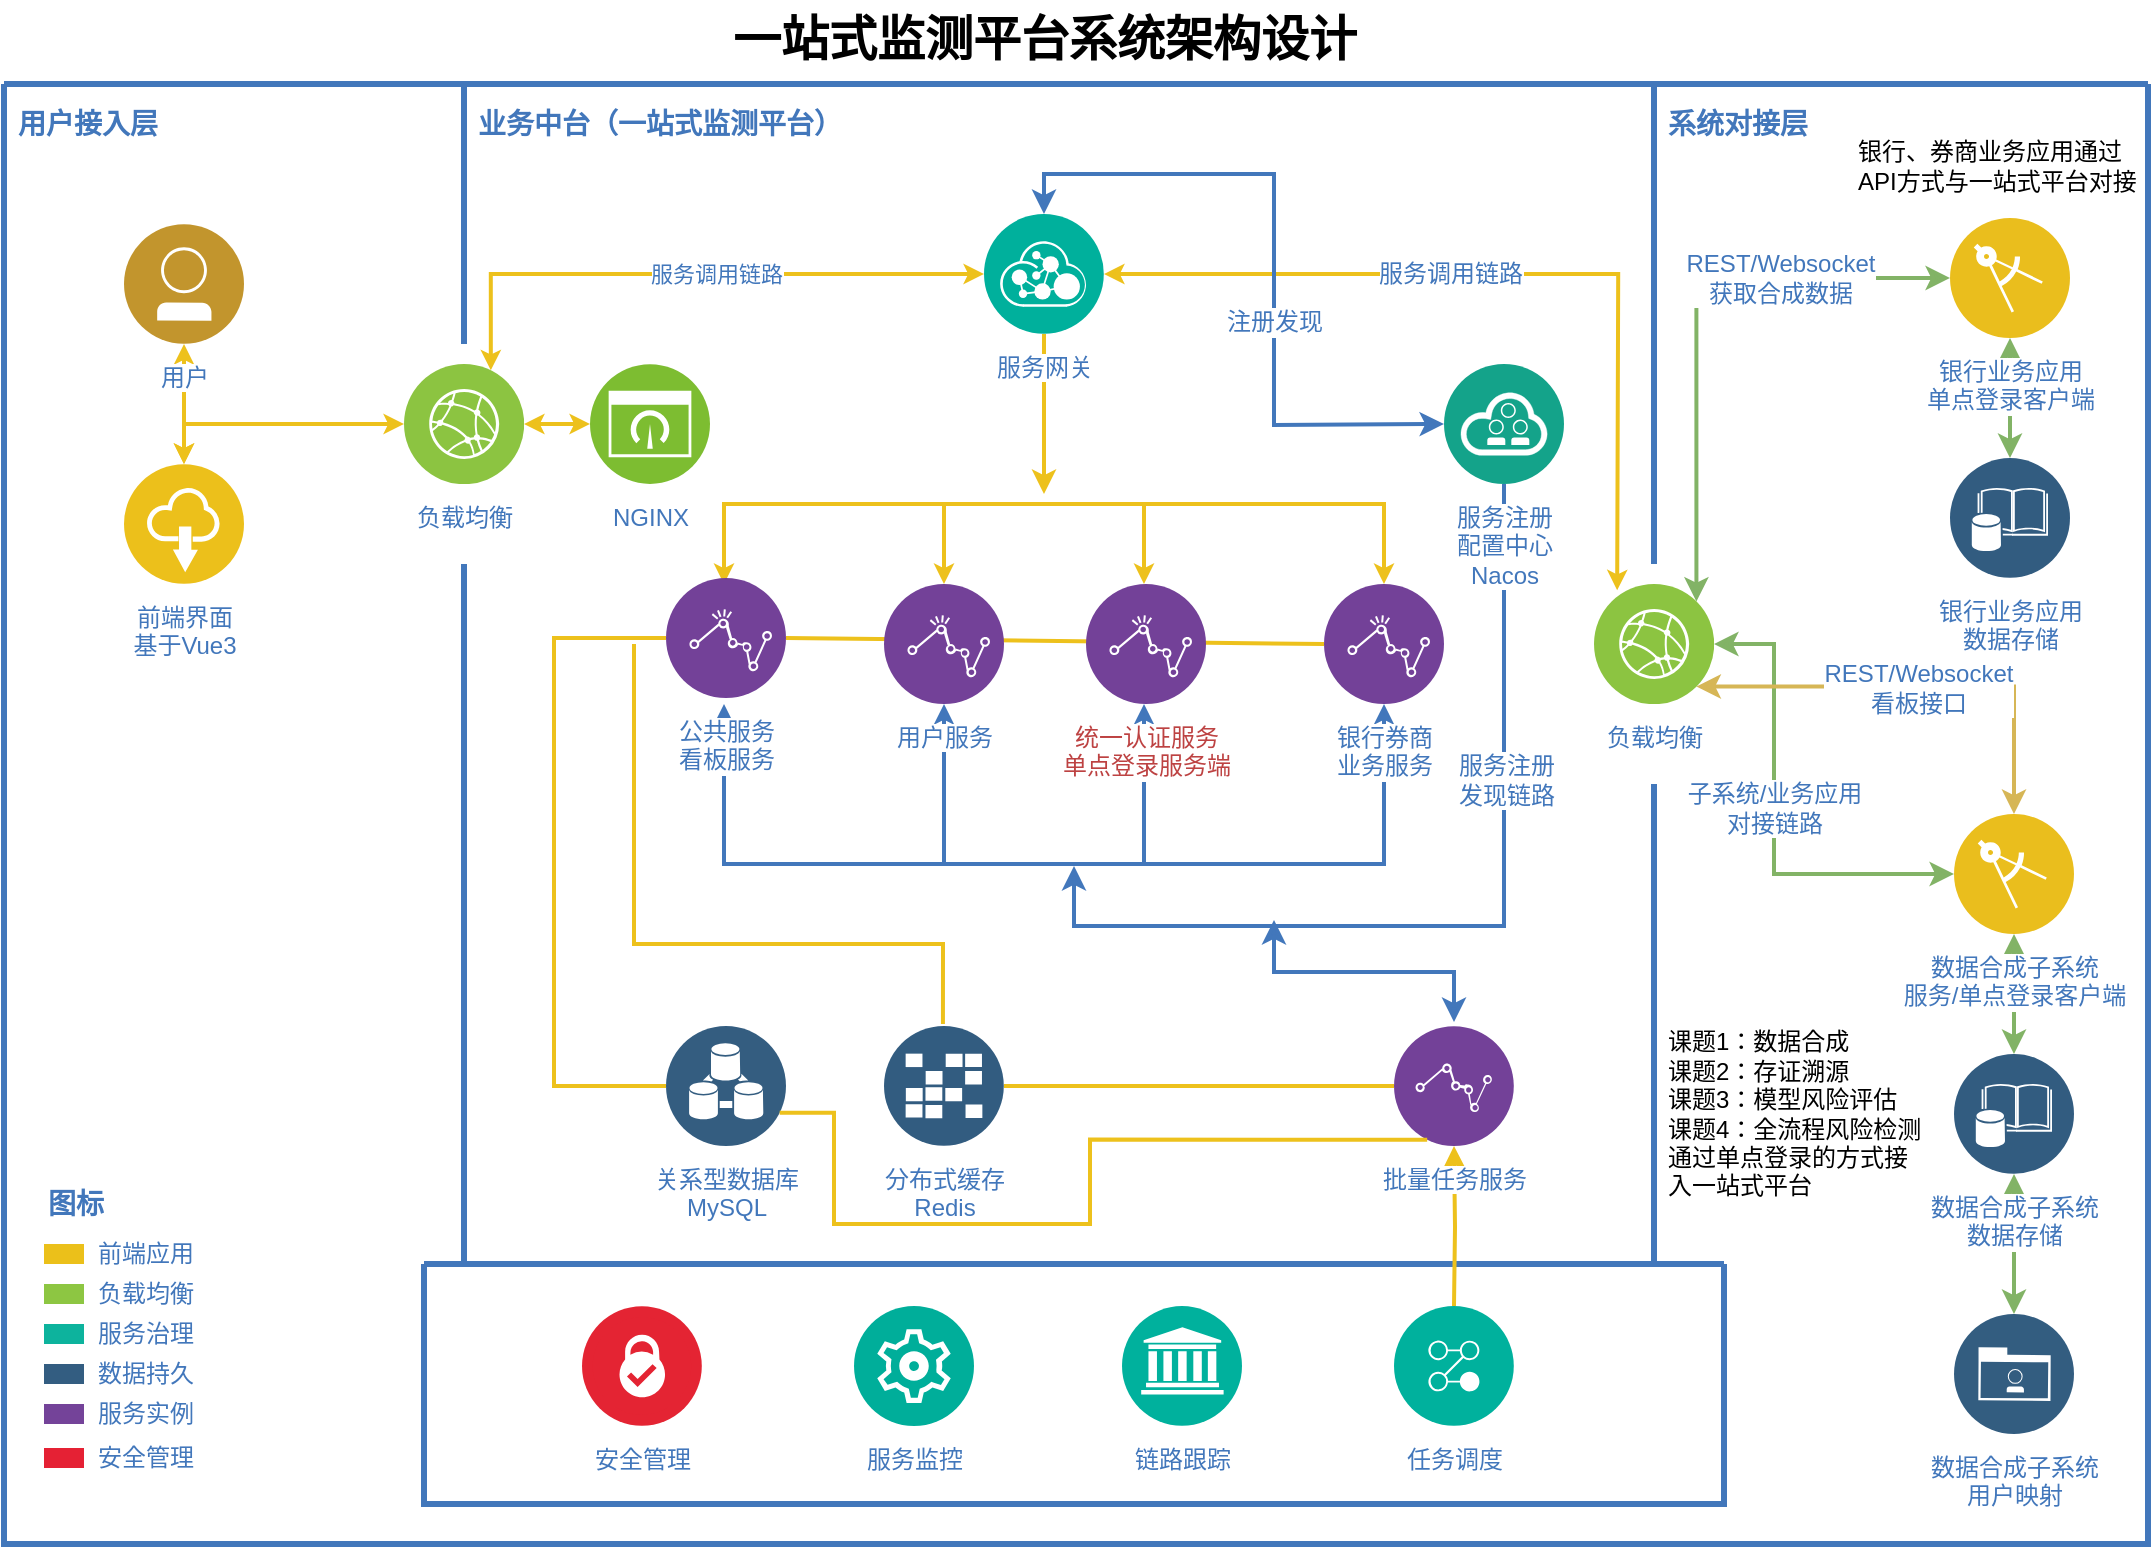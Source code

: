 <mxfile version="24.7.12">
  <diagram id="2f404044-711c-603c-8f00-f6bb4c023d3c" name="Page-1">
    <mxGraphModel dx="1306" dy="756" grid="0" gridSize="10" guides="1" tooltips="1" connect="1" arrows="1" fold="1" page="1" pageScale="1" pageWidth="1169" pageHeight="827" background="none" math="0" shadow="0">
      <root>
        <mxCell id="0" />
        <mxCell id="1" parent="0" />
        <mxCell id="21" value="" style="swimlane;shadow=0;strokeColor=#4277BB;fillColor=#ffffff;fontColor=none;align=right;startSize=0;collapsible=0;noLabel=1;strokeWidth=3;" parent="1" vertex="1">
          <mxGeometry x="49" y="51" width="1072" height="730" as="geometry" />
        </mxCell>
        <mxCell id="9FPDRN5Og9MOIQTKryaw-105" value="" style="endArrow=none;html=1;rounded=0;exitX=1;exitY=0.5;exitDx=0;exitDy=0;entryX=0;entryY=0.5;entryDx=0;entryDy=0;strokeColor=#edc11c;strokeWidth=2;" parent="21" source="9FPDRN5Og9MOIQTKryaw-95" target="10" edge="1">
          <mxGeometry width="50" height="50" relative="1" as="geometry">
            <mxPoint x="390" y="330" as="sourcePoint" />
            <mxPoint x="440" y="280" as="targetPoint" />
          </mxGeometry>
        </mxCell>
        <mxCell id="23" style="edgeStyle=orthogonalEdgeStyle;rounded=0;html=1;labelBackgroundColor=#ffffff;jettySize=auto;orthogonalLoop=1;strokeColor=#EDC11C;fontColor=#000000;startArrow=classic;startFill=1;strokeWidth=2;endSize=4;startSize=4;" parent="21" source="2" target="3" edge="1">
          <mxGeometry relative="1" as="geometry" />
        </mxCell>
        <mxCell id="31" style="edgeStyle=orthogonalEdgeStyle;rounded=0;html=1;entryX=0.25;entryY=0;labelBackgroundColor=#ffffff;jettySize=auto;orthogonalLoop=1;strokeColor=#EDC11C;fontColor=#000000;startArrow=classic;strokeWidth=2;endSize=4;startSize=4;" parent="21" source="6" edge="1">
          <mxGeometry relative="1" as="geometry">
            <mxPoint x="806.584" y="253.167" as="targetPoint" />
          </mxGeometry>
        </mxCell>
        <mxCell id="jU6cq3XHtNQqyiMAm8es-71" value="&lt;font color=&quot;#4277bb&quot; style=&quot;font-size: 12px;&quot;&gt;服务调用链路&lt;/font&gt;" style="edgeLabel;html=1;align=center;verticalAlign=middle;resizable=0;points=[];" vertex="1" connectable="0" parent="31">
          <mxGeometry x="-0.167" relative="1" as="geometry">
            <mxPoint as="offset" />
          </mxGeometry>
        </mxCell>
        <mxCell id="32" style="edgeStyle=orthogonalEdgeStyle;rounded=0;html=1;entryX=0.75;entryY=0;labelBackgroundColor=#ffffff;jettySize=auto;orthogonalLoop=1;strokeColor=#EDC11C;fontColor=#000000;startArrow=classic;strokeWidth=2;endSize=4;startSize=4;" parent="21" source="6" target="5" edge="1">
          <mxGeometry relative="1" as="geometry">
            <Array as="points">
              <mxPoint x="243" y="95" />
            </Array>
          </mxGeometry>
        </mxCell>
        <mxCell id="9FPDRN5Og9MOIQTKryaw-115" value="&lt;font color=&quot;#4277bb&quot;&gt;服务调用链路&lt;/font&gt;" style="edgeLabel;html=1;align=center;verticalAlign=middle;resizable=0;points=[];" parent="32" vertex="1" connectable="0">
          <mxGeometry x="-0.097" relative="1" as="geometry">
            <mxPoint x="-1" as="offset" />
          </mxGeometry>
        </mxCell>
        <mxCell id="27" style="edgeStyle=orthogonalEdgeStyle;rounded=0;html=1;labelBackgroundColor=#ffffff;jettySize=auto;orthogonalLoop=1;strokeColor=#4277BB;fontColor=#000000;strokeWidth=2;endSize=4;startSize=4;startArrow=classic;startFill=1;" parent="21" target="10" edge="1">
          <mxGeometry relative="1" as="geometry">
            <Array as="points">
              <mxPoint x="360" y="390" />
              <mxPoint x="690" y="390" />
            </Array>
            <mxPoint x="360" y="310" as="sourcePoint" />
          </mxGeometry>
        </mxCell>
        <mxCell id="29" style="edgeStyle=orthogonalEdgeStyle;rounded=0;html=1;labelBackgroundColor=#ffffff;jettySize=auto;orthogonalLoop=1;strokeColor=#EDC11C;fontColor=#000000;startArrow=classic;strokeWidth=2;endSize=4;startSize=4;" parent="21" target="10" edge="1">
          <mxGeometry relative="1" as="geometry">
            <Array as="points">
              <mxPoint x="360" y="210" />
              <mxPoint x="690" y="210" />
            </Array>
            <mxPoint x="360" y="250" as="sourcePoint" />
          </mxGeometry>
        </mxCell>
        <mxCell id="28" style="edgeStyle=orthogonalEdgeStyle;rounded=0;html=1;labelBackgroundColor=#ffffff;jettySize=auto;orthogonalLoop=1;strokeColor=#4277BB;fontColor=#000000;strokeWidth=2;endSize=4;startSize=4;startArrow=classic;startFill=1;" parent="21" source="8" edge="1">
          <mxGeometry relative="1" as="geometry">
            <Array as="points">
              <mxPoint x="470" y="390" />
              <mxPoint x="570" y="390" />
            </Array>
            <mxPoint x="570" y="310" as="targetPoint" />
          </mxGeometry>
        </mxCell>
        <mxCell id="30" style="edgeStyle=orthogonalEdgeStyle;rounded=0;html=1;labelBackgroundColor=#ffffff;jettySize=auto;orthogonalLoop=1;strokeColor=#EDC11C;fontColor=#000000;startArrow=classic;strokeWidth=2;endSize=4;startSize=4;" parent="21" source="8" edge="1">
          <mxGeometry relative="1" as="geometry">
            <Array as="points">
              <mxPoint x="470" y="210" />
              <mxPoint x="570" y="210" />
            </Array>
            <mxPoint x="570" y="250" as="targetPoint" />
          </mxGeometry>
        </mxCell>
        <mxCell id="2" value="用户" style="aspect=fixed;perimeter=ellipsePerimeter;html=1;align=center;shadow=0;dashed=0;image;image=img/lib/ibm/users/user.svg;strokeColor=#FF0000;fillColor=#FFFF66;gradientColor=none;fontColor=#4277BB;labelBackgroundColor=#ffffff;fontSize=12;spacingTop=3;" parent="21" vertex="1">
          <mxGeometry x="60" y="70" width="60" height="60" as="geometry" />
        </mxCell>
        <mxCell id="62" style="edgeStyle=orthogonalEdgeStyle;rounded=0;html=1;labelBackgroundColor=#ffffff;startArrow=classic;startFill=1;startSize=4;endSize=4;jettySize=auto;orthogonalLoop=1;strokeColor=#EDC11C;strokeWidth=2;fontSize=12;fontColor=#4277BB;" parent="21" source="3" target="5" edge="1">
          <mxGeometry relative="1" as="geometry">
            <Array as="points">
              <mxPoint x="90" y="170" />
            </Array>
          </mxGeometry>
        </mxCell>
        <mxCell id="3" value="前端界面&lt;div&gt;基于Vue3&lt;/div&gt;" style="aspect=fixed;perimeter=ellipsePerimeter;html=1;align=center;shadow=0;dashed=0;image;image=img/lib/ibm/applications/saas_applications.svg;strokeColor=#FF0000;fillColor=#FFFF66;gradientColor=none;fontColor=#4277BB;labelBackgroundColor=#ffffff;spacingTop=3;" parent="21" vertex="1">
          <mxGeometry x="60" y="190" width="60" height="60" as="geometry" />
        </mxCell>
        <mxCell id="5" value="负载均衡" style="aspect=fixed;perimeter=ellipsePerimeter;html=1;align=center;shadow=0;dashed=0;image;image=img/lib/ibm/infrastructure/edge_services.svg;strokeColor=#FF0000;fillColor=#FFFF66;gradientColor=none;fontColor=#4277BB;labelBackgroundColor=#ffffff;spacingTop=3;" parent="21" vertex="1">
          <mxGeometry x="200" y="140" width="60" height="60" as="geometry" />
        </mxCell>
        <mxCell id="9FPDRN5Og9MOIQTKryaw-71" value="" style="edgeStyle=orthogonalEdgeStyle;rounded=0;orthogonalLoop=1;jettySize=auto;html=1;strokeWidth=2;strokeColor=#edc11c;" parent="21" source="6" edge="1">
          <mxGeometry relative="1" as="geometry">
            <mxPoint x="520" y="205" as="targetPoint" />
          </mxGeometry>
        </mxCell>
        <mxCell id="6" value="服务网关" style="aspect=fixed;perimeter=ellipsePerimeter;html=1;align=center;shadow=0;dashed=0;image;image=img/lib/ibm/management/api_management.svg;strokeColor=#FF0000;fillColor=#FFFF66;gradientColor=none;fontColor=#4277BB;labelBackgroundColor=#ffffff;spacingTop=3;" parent="21" vertex="1">
          <mxGeometry x="490" y="65" width="60" height="60" as="geometry" />
        </mxCell>
        <mxCell id="8" value="用户服务" style="aspect=fixed;perimeter=ellipsePerimeter;html=1;align=center;shadow=0;dashed=0;image;image=img/lib/ibm/analytics/analytics.svg;strokeColor=#FF0000;fillColor=#FFFF66;gradientColor=none;fontColor=#4277BB;labelBackgroundColor=#ffffff;spacingTop=3;" parent="21" vertex="1">
          <mxGeometry x="440" y="250" width="60" height="60" as="geometry" />
        </mxCell>
        <mxCell id="10" value="银行券商&lt;div&gt;业务服务&lt;/div&gt;" style="aspect=fixed;perimeter=ellipsePerimeter;html=1;align=center;shadow=0;dashed=0;image;image=img/lib/ibm/analytics/analytics.svg;strokeColor=#FF0000;fillColor=#FFFF66;gradientColor=none;fontColor=#4277BB;labelBackgroundColor=#ffffff;spacingTop=3;" parent="21" vertex="1">
          <mxGeometry x="660" y="250" width="60" height="60" as="geometry" />
        </mxCell>
        <mxCell id="12" value="关系型数据库&lt;div&gt;MySQL&lt;/div&gt;" style="aspect=fixed;perimeter=ellipsePerimeter;html=1;align=center;shadow=0;dashed=0;image;image=img/lib/ibm/data/device_registry.svg;strokeColor=#FF0000;fillColor=#FFFF66;gradientColor=none;fontColor=#4277BB;labelBackgroundColor=#ffffff;spacingTop=3;" parent="21" vertex="1">
          <mxGeometry x="331" y="471" width="60" height="60" as="geometry" />
        </mxCell>
        <mxCell id="9FPDRN5Og9MOIQTKryaw-79" value="" style="edgeStyle=orthogonalEdgeStyle;rounded=0;orthogonalLoop=1;jettySize=auto;html=1;startArrow=classic;startFill=1;fillColor=#d5e8d4;strokeColor=#82b366;strokeWidth=2;" parent="21" source="15" target="16" edge="1">
          <mxGeometry relative="1" as="geometry" />
        </mxCell>
        <mxCell id="9FPDRN5Og9MOIQTKryaw-80" value="" style="edgeStyle=orthogonalEdgeStyle;rounded=0;orthogonalLoop=1;jettySize=auto;html=1;startArrow=classic;startFill=1;exitX=0;exitY=0.5;exitDx=0;exitDy=0;fillColor=#d5e8d4;strokeColor=#82b366;strokeWidth=2;" parent="21" source="15" target="9FPDRN5Og9MOIQTKryaw-77" edge="1">
          <mxGeometry relative="1" as="geometry">
            <Array as="points">
              <mxPoint x="885" y="395" />
              <mxPoint x="885" y="280" />
            </Array>
          </mxGeometry>
        </mxCell>
        <mxCell id="9FPDRN5Og9MOIQTKryaw-117" value="&lt;font style=&quot;font-size: 12px;&quot; color=&quot;#4277bb&quot;&gt;子系统/业务应用&lt;/font&gt;&lt;div style=&quot;font-size: 12px;&quot;&gt;&lt;font style=&quot;font-size: 12px;&quot; color=&quot;#4277bb&quot;&gt;对接链路&lt;/font&gt;&lt;/div&gt;" style="edgeLabel;html=1;align=center;verticalAlign=middle;resizable=0;points=[];" parent="9FPDRN5Og9MOIQTKryaw-80" vertex="1" connectable="0">
          <mxGeometry x="0.048" relative="1" as="geometry">
            <mxPoint as="offset" />
          </mxGeometry>
        </mxCell>
        <mxCell id="15" value="数据合成子系统&lt;div&gt;服务/单点登录客户端&lt;/div&gt;" style="aspect=fixed;perimeter=ellipsePerimeter;html=1;align=center;shadow=0;dashed=0;image;image=img/lib/ibm/applications/enterprise_applications.svg;strokeColor=#FF0000;fillColor=#FFFF66;gradientColor=none;fontColor=#4277BB;labelBackgroundColor=#ffffff;spacingTop=3;" parent="21" vertex="1">
          <mxGeometry x="975" y="365" width="60" height="60" as="geometry" />
        </mxCell>
        <mxCell id="9FPDRN5Og9MOIQTKryaw-78" value="" style="edgeStyle=orthogonalEdgeStyle;rounded=0;orthogonalLoop=1;jettySize=auto;html=1;startArrow=classic;startFill=1;fillColor=#d5e8d4;strokeColor=#82b366;strokeWidth=2;" parent="21" source="16" target="17" edge="1">
          <mxGeometry relative="1" as="geometry" />
        </mxCell>
        <mxCell id="16" value="数据合成子系统&lt;div&gt;数据存储&lt;/div&gt;" style="aspect=fixed;perimeter=ellipsePerimeter;html=1;align=center;shadow=0;dashed=0;image;image=img/lib/ibm/data/enterprise_data.svg;strokeColor=#FF0000;fillColor=#FFFF66;gradientColor=none;fontColor=#4277BB;labelBackgroundColor=#ffffff;spacingTop=3;" parent="21" vertex="1">
          <mxGeometry x="975" y="485" width="60" height="60" as="geometry" />
        </mxCell>
        <mxCell id="17" value="数据合成子系统&lt;div&gt;用户映射&lt;/div&gt;" style="aspect=fixed;perimeter=ellipsePerimeter;html=1;align=center;shadow=0;dashed=0;image;image=img/lib/ibm/data/enterprise_user_directory.svg;strokeColor=#FF0000;fillColor=#FFFF66;gradientColor=none;fontColor=#4277BB;labelBackgroundColor=#ffffff;spacingTop=3;" parent="21" vertex="1">
          <mxGeometry x="975" y="615" width="60" height="60" as="geometry" />
        </mxCell>
        <mxCell id="39" value="" style="swimlane;shadow=0;labelBackgroundColor=#007FFF;strokeColor=#4277BB;fillColor=none;gradientColor=none;fontColor=#000000;align=right;collapsible=0;startSize=0;strokeWidth=3;" parent="21" vertex="1">
          <mxGeometry x="210" y="590" width="650" height="120" as="geometry" />
        </mxCell>
        <mxCell id="18" value="安全管理" style="aspect=fixed;perimeter=ellipsePerimeter;html=1;align=center;shadow=0;dashed=0;image;image=img/lib/ibm/blockchain/certificate_authority.svg;strokeColor=#FF0000;fillColor=#FFFF66;gradientColor=none;fontColor=#4277BB;labelBackgroundColor=#ffffff;spacingTop=3;" parent="39" vertex="1">
          <mxGeometry x="79" y="21" width="60" height="60" as="geometry" />
        </mxCell>
        <mxCell id="19" value="链路跟踪" style="aspect=fixed;perimeter=ellipsePerimeter;html=1;align=center;shadow=0;dashed=0;image;image=img/lib/ibm/management/information_governance.svg;strokeColor=#FF0000;fillColor=#FFFF66;gradientColor=none;fontColor=#4277BB;labelBackgroundColor=#ffffff;spacingTop=3;" parent="39" vertex="1">
          <mxGeometry x="349" y="21" width="60" height="60" as="geometry" />
        </mxCell>
        <mxCell id="20" value="服务监控" style="aspect=fixed;perimeter=ellipsePerimeter;html=1;align=center;shadow=0;dashed=0;image;image=img/lib/ibm/management/cluster_management.svg;strokeColor=#FF0000;fillColor=#FFFF66;gradientColor=none;fontColor=#4277BB;labelBackgroundColor=#ffffff;spacingTop=3;" parent="39" vertex="1">
          <mxGeometry x="215" y="21" width="60" height="60" as="geometry" />
        </mxCell>
        <mxCell id="9FPDRN5Og9MOIQTKryaw-93" value="任务调度" style="image;aspect=fixed;perimeter=ellipsePerimeter;html=1;align=center;shadow=0;dashed=0;fontColor=#4277BB;labelBackgroundColor=default;fontSize=12;spacingTop=3;image=img/lib/ibm/management/process_management.svg;" parent="39" vertex="1">
          <mxGeometry x="485" y="21" width="60" height="60" as="geometry" />
        </mxCell>
        <mxCell id="22" value="用户接入层" style="text;html=1;align=left;verticalAlign=middle;fontColor=#4277BB;shadow=0;dashed=0;strokeColor=none;fillColor=none;labelBackgroundColor=none;fontStyle=1;fontSize=14;spacingLeft=5;" parent="21" vertex="1">
          <mxGeometry y="10" width="150" height="20" as="geometry" />
        </mxCell>
        <mxCell id="43" value="" style="line;strokeWidth=3;direction=south;html=1;shadow=0;labelBackgroundColor=none;fillColor=none;gradientColor=none;fontSize=12;fontColor=#4277BB;align=right;strokeColor=#4277BB;" parent="21" vertex="1">
          <mxGeometry x="225" width="10" height="130" as="geometry" />
        </mxCell>
        <mxCell id="44" value="" style="line;strokeWidth=3;direction=south;html=1;shadow=0;labelBackgroundColor=none;fillColor=none;gradientColor=none;fontSize=12;fontColor=#4277BB;align=right;strokeColor=#4277BB;" parent="21" vertex="1">
          <mxGeometry x="225" y="240" width="10" height="350" as="geometry" />
        </mxCell>
        <mxCell id="46" value="" style="line;strokeWidth=3;direction=south;html=1;shadow=0;labelBackgroundColor=none;fillColor=none;gradientColor=none;fontSize=12;fontColor=#4277BB;align=right;strokeColor=#4277BB;" parent="21" vertex="1">
          <mxGeometry x="820" y="350" width="10" height="240" as="geometry" />
        </mxCell>
        <mxCell id="47" value="" style="line;strokeWidth=3;direction=south;html=1;shadow=0;labelBackgroundColor=none;fillColor=none;gradientColor=none;fontSize=12;fontColor=#4277BB;align=right;strokeColor=#4277BB;" parent="21" vertex="1">
          <mxGeometry x="820" width="10" height="240" as="geometry" />
        </mxCell>
        <mxCell id="48" value="业务中台（一站式监测平台）" style="text;html=1;align=left;verticalAlign=middle;fontColor=#4277BB;shadow=0;dashed=0;strokeColor=none;fillColor=none;labelBackgroundColor=none;fontStyle=1;fontSize=14;spacingLeft=5;" parent="21" vertex="1">
          <mxGeometry x="230" y="10" width="186" height="20" as="geometry" />
        </mxCell>
        <mxCell id="49" value="系统对接层" style="text;html=1;align=left;verticalAlign=middle;fontColor=#4277BB;shadow=0;dashed=0;strokeColor=none;fillColor=none;labelBackgroundColor=none;fontStyle=1;fontSize=14;spacingLeft=5;" parent="21" vertex="1">
          <mxGeometry x="825" y="10" width="185" height="20" as="geometry" />
        </mxCell>
        <mxCell id="50" value="前端应用" style="rounded=0;html=1;shadow=0;labelBackgroundColor=none;strokeColor=none;strokeWidth=2;fillColor=#EBC01A;gradientColor=none;fontSize=12;fontColor=#4277BB;align=left;labelPosition=right;verticalLabelPosition=middle;verticalAlign=middle;spacingLeft=5;" parent="21" vertex="1">
          <mxGeometry x="20" y="580" width="20" height="10" as="geometry" />
        </mxCell>
        <mxCell id="51" value="负载均衡" style="rounded=0;html=1;shadow=0;labelBackgroundColor=none;strokeColor=none;strokeWidth=2;fillColor=#8DC642;gradientColor=none;fontSize=12;fontColor=#4277BB;align=left;labelPosition=right;verticalLabelPosition=middle;verticalAlign=middle;spacingLeft=5;" parent="21" vertex="1">
          <mxGeometry x="20" y="600" width="20" height="10" as="geometry" />
        </mxCell>
        <mxCell id="52" value="服务治理" style="rounded=0;html=1;shadow=0;labelBackgroundColor=none;strokeColor=none;strokeWidth=2;fillColor=#0DB39D;gradientColor=none;fontSize=12;fontColor=#4277BB;align=left;labelPosition=right;verticalLabelPosition=middle;verticalAlign=middle;spacingLeft=5;" parent="21" vertex="1">
          <mxGeometry x="20" y="620" width="20" height="10" as="geometry" />
        </mxCell>
        <mxCell id="53" value="数据持久" style="rounded=0;html=1;shadow=0;labelBackgroundColor=none;strokeColor=none;strokeWidth=2;fillColor=#335D81;gradientColor=none;fontSize=12;fontColor=#4277BB;align=left;labelPosition=right;verticalLabelPosition=middle;verticalAlign=middle;spacingLeft=5;" parent="21" vertex="1">
          <mxGeometry x="20" y="640" width="20" height="10" as="geometry" />
        </mxCell>
        <mxCell id="54" value="服务实例" style="rounded=0;html=1;shadow=0;labelBackgroundColor=none;strokeColor=none;strokeWidth=2;fillColor=#744399;gradientColor=none;fontSize=12;fontColor=#4277BB;align=left;labelPosition=right;verticalLabelPosition=middle;verticalAlign=middle;spacingLeft=5;" parent="21" vertex="1">
          <mxGeometry x="20" y="660" width="20" height="10" as="geometry" />
        </mxCell>
        <mxCell id="56" value="安全管理" style="rounded=0;html=1;shadow=0;labelBackgroundColor=none;strokeColor=none;strokeWidth=2;fillColor=#E52134;gradientColor=none;fontSize=12;fontColor=#4277BB;align=left;labelPosition=right;verticalLabelPosition=middle;verticalAlign=middle;spacingLeft=5;" parent="21" vertex="1">
          <mxGeometry x="20" y="682" width="20" height="10" as="geometry" />
        </mxCell>
        <mxCell id="59" value="图标" style="text;html=1;align=left;verticalAlign=middle;fontColor=#4277BB;shadow=0;dashed=0;strokeColor=none;fillColor=none;labelBackgroundColor=none;fontStyle=1;fontSize=14;spacingLeft=0;" parent="21" vertex="1">
          <mxGeometry x="20" y="550" width="150" height="20" as="geometry" />
        </mxCell>
        <mxCell id="9FPDRN5Og9MOIQTKryaw-68" style="edgeStyle=orthogonalEdgeStyle;rounded=0;orthogonalLoop=1;jettySize=auto;html=1;entryX=0.5;entryY=0;entryDx=0;entryDy=0;startArrow=classic;startFill=1;strokeWidth=2;strokeColor=#4277bb;" parent="21" target="6" edge="1">
          <mxGeometry relative="1" as="geometry">
            <mxPoint x="720" y="170" as="sourcePoint" />
          </mxGeometry>
        </mxCell>
        <mxCell id="jU6cq3XHtNQqyiMAm8es-70" value="&lt;font color=&quot;#4277bb&quot; style=&quot;font-size: 12px;&quot;&gt;注册发现&lt;/font&gt;" style="edgeLabel;html=1;align=center;verticalAlign=middle;resizable=0;points=[];" vertex="1" connectable="0" parent="9FPDRN5Og9MOIQTKryaw-68">
          <mxGeometry x="-0.21" relative="1" as="geometry">
            <mxPoint as="offset" />
          </mxGeometry>
        </mxCell>
        <mxCell id="9FPDRN5Og9MOIQTKryaw-76" value="" style="edgeStyle=orthogonalEdgeStyle;rounded=0;orthogonalLoop=1;jettySize=auto;html=1;strokeColor=#4277bb;strokeWidth=2;" parent="21" edge="1">
          <mxGeometry relative="1" as="geometry">
            <mxPoint x="535" y="391" as="targetPoint" />
            <Array as="points">
              <mxPoint x="750" y="421" />
              <mxPoint x="535" y="421" />
            </Array>
            <mxPoint x="750" y="200" as="sourcePoint" />
          </mxGeometry>
        </mxCell>
        <mxCell id="9FPDRN5Og9MOIQTKryaw-116" value="&lt;font style=&quot;font-size: 12px;&quot; color=&quot;#4277bb&quot;&gt;服务注册&lt;/font&gt;&lt;div style=&quot;font-size: 12px;&quot;&gt;&lt;font style=&quot;font-size: 12px;&quot; color=&quot;#4277bb&quot;&gt;发现链路&lt;/font&gt;&lt;/div&gt;" style="edgeLabel;html=1;align=center;verticalAlign=middle;resizable=0;points=[];" parent="9FPDRN5Og9MOIQTKryaw-76" vertex="1" connectable="0">
          <mxGeometry x="-0.366" y="1" relative="1" as="geometry">
            <mxPoint as="offset" />
          </mxGeometry>
        </mxCell>
        <mxCell id="9FPDRN5Og9MOIQTKryaw-63" value="NGINX" style="image;aspect=fixed;perimeter=ellipsePerimeter;html=1;align=center;shadow=0;dashed=0;fontColor=#4277BB;labelBackgroundColor=default;fontSize=12;spacingTop=3;image=img/lib/ibm/infrastructure/dashboard.svg;" parent="21" vertex="1">
          <mxGeometry x="293" y="140" width="60" height="60" as="geometry" />
        </mxCell>
        <mxCell id="9FPDRN5Og9MOIQTKryaw-65" style="edgeStyle=orthogonalEdgeStyle;rounded=0;html=1;labelBackgroundColor=#ffffff;startArrow=classic;startFill=1;startSize=4;endSize=4;jettySize=auto;orthogonalLoop=1;strokeColor=#EDC11C;strokeWidth=2;fontSize=12;fontColor=#4277BB;exitX=1;exitY=0.5;exitDx=0;exitDy=0;entryX=0;entryY=0.5;entryDx=0;entryDy=0;" parent="21" source="5" target="9FPDRN5Og9MOIQTKryaw-63" edge="1">
          <mxGeometry relative="1" as="geometry">
            <Array as="points" />
            <mxPoint x="220" y="190" as="sourcePoint" />
            <mxPoint x="315" y="171" as="targetPoint" />
          </mxGeometry>
        </mxCell>
        <mxCell id="9FPDRN5Og9MOIQTKryaw-69" value="&lt;font color=&quot;#bd4242&quot;&gt;统一认证服务&lt;/font&gt;&lt;div&gt;&lt;font color=&quot;#bd4242&quot;&gt;单点登录服务端&lt;/font&gt;&lt;/div&gt;" style="aspect=fixed;perimeter=ellipsePerimeter;html=1;align=center;shadow=0;dashed=0;image;image=img/lib/ibm/analytics/analytics.svg;strokeColor=#FF0000;fillColor=#FFFF66;gradientColor=none;fontColor=#4277BB;labelBackgroundColor=#ffffff;spacingTop=3;" parent="21" vertex="1">
          <mxGeometry x="541" y="250" width="60" height="60" as="geometry" />
        </mxCell>
        <mxCell id="9FPDRN5Og9MOIQTKryaw-77" value="负载均衡" style="aspect=fixed;perimeter=ellipsePerimeter;html=1;align=center;shadow=0;dashed=0;image;image=img/lib/ibm/infrastructure/edge_services.svg;strokeColor=#FF0000;fillColor=#FFFF66;gradientColor=none;fontColor=#4277BB;labelBackgroundColor=#ffffff;spacingTop=3;" parent="21" vertex="1">
          <mxGeometry x="795" y="250" width="60" height="60" as="geometry" />
        </mxCell>
        <mxCell id="9FPDRN5Og9MOIQTKryaw-86" value="" style="edgeStyle=orthogonalEdgeStyle;rounded=0;orthogonalLoop=1;jettySize=auto;html=1;startArrow=classic;startFill=1;fillColor=#d5e8d4;strokeColor=#82b366;strokeWidth=2;" parent="21" source="9FPDRN5Og9MOIQTKryaw-87" target="9FPDRN5Og9MOIQTKryaw-89" edge="1">
          <mxGeometry relative="1" as="geometry" />
        </mxCell>
        <mxCell id="9FPDRN5Og9MOIQTKryaw-91" style="edgeStyle=orthogonalEdgeStyle;rounded=0;orthogonalLoop=1;jettySize=auto;html=1;entryX=1;entryY=0;entryDx=0;entryDy=0;startArrow=classic;startFill=1;fillColor=#d5e8d4;strokeColor=#82b366;strokeWidth=2;" parent="21" source="9FPDRN5Og9MOIQTKryaw-87" target="9FPDRN5Og9MOIQTKryaw-77" edge="1">
          <mxGeometry relative="1" as="geometry" />
        </mxCell>
        <mxCell id="jU6cq3XHtNQqyiMAm8es-65" value="&lt;font style=&quot;font-size: 12px;&quot; color=&quot;#4277bb&quot;&gt;REST/Websocket&lt;/font&gt;&lt;div style=&quot;font-size: 12px;&quot;&gt;&lt;font style=&quot;font-size: 12px;&quot; color=&quot;#4277bb&quot;&gt;获取合成数据&lt;/font&gt;&lt;/div&gt;" style="edgeLabel;html=1;align=center;verticalAlign=middle;resizable=0;points=[];" vertex="1" connectable="0" parent="9FPDRN5Og9MOIQTKryaw-91">
          <mxGeometry x="-0.409" relative="1" as="geometry">
            <mxPoint as="offset" />
          </mxGeometry>
        </mxCell>
        <mxCell id="9FPDRN5Og9MOIQTKryaw-87" value="银行业务应用&lt;div&gt;单点登录客户端&lt;/div&gt;" style="aspect=fixed;perimeter=ellipsePerimeter;html=1;align=center;shadow=0;dashed=0;image;image=img/lib/ibm/applications/enterprise_applications.svg;strokeColor=#FF0000;fillColor=#FFFF66;gradientColor=none;fontColor=#4277BB;labelBackgroundColor=#ffffff;spacingTop=3;" parent="21" vertex="1">
          <mxGeometry x="973" y="67" width="60" height="60" as="geometry" />
        </mxCell>
        <mxCell id="9FPDRN5Og9MOIQTKryaw-89" value="银行业务应用&lt;br&gt;&lt;div&gt;数据存储&lt;/div&gt;" style="aspect=fixed;perimeter=ellipsePerimeter;html=1;align=center;shadow=0;dashed=0;image;image=img/lib/ibm/data/enterprise_data.svg;strokeColor=#FF0000;fillColor=#FFFF66;gradientColor=none;fontColor=#4277BB;labelBackgroundColor=#ffffff;spacingTop=3;" parent="21" vertex="1">
          <mxGeometry x="973" y="187" width="60" height="60" as="geometry" />
        </mxCell>
        <mxCell id="9FPDRN5Og9MOIQTKryaw-94" value="分布式缓存&lt;div&gt;Redis&lt;/div&gt;" style="image;aspect=fixed;perimeter=ellipsePerimeter;html=1;align=center;shadow=0;dashed=0;fontColor=#4277BB;labelBackgroundColor=default;fontSize=12;spacingTop=3;image=img/lib/ibm/data/caches.svg;" parent="21" vertex="1">
          <mxGeometry x="440" y="471" width="60" height="60" as="geometry" />
        </mxCell>
        <mxCell id="9FPDRN5Og9MOIQTKryaw-95" value="公共服务&lt;div&gt;看板服务&lt;/div&gt;" style="aspect=fixed;perimeter=ellipsePerimeter;html=1;align=center;shadow=0;dashed=0;image;image=img/lib/ibm/analytics/analytics.svg;strokeColor=#FF0000;fillColor=#FFFF66;gradientColor=none;fontColor=#4277BB;labelBackgroundColor=#ffffff;spacingTop=3;" parent="21" vertex="1">
          <mxGeometry x="331" y="247" width="60" height="60" as="geometry" />
        </mxCell>
        <mxCell id="9FPDRN5Og9MOIQTKryaw-96" value="" style="endArrow=none;html=1;rounded=0;entryX=0;entryY=0.5;entryDx=0;entryDy=0;strokeColor=#edc11c;strokeWidth=2;edgeStyle=orthogonalEdgeStyle;exitX=0;exitY=0.5;exitDx=0;exitDy=0;" parent="21" source="9FPDRN5Og9MOIQTKryaw-95" target="12" edge="1">
          <mxGeometry width="50" height="50" relative="1" as="geometry">
            <mxPoint x="359" y="391" as="sourcePoint" />
            <mxPoint x="359" y="471" as="targetPoint" />
            <Array as="points">
              <mxPoint x="275" y="277" />
              <mxPoint x="275" y="501" />
            </Array>
          </mxGeometry>
        </mxCell>
        <mxCell id="9FPDRN5Og9MOIQTKryaw-97" value="" style="endArrow=none;html=1;rounded=0;entryX=0.5;entryY=0;entryDx=0;entryDy=0;strokeColor=#edc11c;strokeWidth=2;edgeStyle=orthogonalEdgeStyle;" parent="21" edge="1">
          <mxGeometry width="50" height="50" relative="1" as="geometry">
            <mxPoint x="315" y="280" as="sourcePoint" />
            <mxPoint x="469.47" y="470" as="targetPoint" />
            <Array as="points">
              <mxPoint x="315" y="300" />
              <mxPoint x="315" y="430" />
              <mxPoint x="469" y="430" />
            </Array>
          </mxGeometry>
        </mxCell>
        <mxCell id="9FPDRN5Og9MOIQTKryaw-100" value="" style="edgeStyle=orthogonalEdgeStyle;rounded=0;orthogonalLoop=1;jettySize=auto;html=1;startArrow=classic;startFill=1;endArrow=none;endFill=0;strokeColor=#edc11c;strokeWidth=2;" parent="21" target="9FPDRN5Og9MOIQTKryaw-93" edge="1">
          <mxGeometry relative="1" as="geometry">
            <mxPoint x="725" y="531" as="sourcePoint" />
          </mxGeometry>
        </mxCell>
        <mxCell id="9FPDRN5Og9MOIQTKryaw-102" value="批量任务服务" style="image;aspect=fixed;perimeter=ellipsePerimeter;html=1;align=center;shadow=0;dashed=0;fontColor=#4277BB;labelBackgroundColor=default;fontSize=12;spacingTop=3;image=img/lib/ibm/analytics/data_repositories.svg;" parent="21" vertex="1">
          <mxGeometry x="695" y="471" width="60" height="60" as="geometry" />
        </mxCell>
        <mxCell id="9FPDRN5Og9MOIQTKryaw-103" value="" style="endArrow=none;html=1;rounded=0;entryX=1;entryY=0.5;entryDx=0;entryDy=0;strokeColor=#edc11c;strokeWidth=2;edgeStyle=orthogonalEdgeStyle;exitX=0;exitY=0.5;exitDx=0;exitDy=0;" parent="21" source="9FPDRN5Og9MOIQTKryaw-102" target="9FPDRN5Og9MOIQTKryaw-94" edge="1">
          <mxGeometry width="50" height="50" relative="1" as="geometry">
            <mxPoint x="645" y="485" as="sourcePoint" />
            <mxPoint x="645" y="565" as="targetPoint" />
          </mxGeometry>
        </mxCell>
        <mxCell id="9FPDRN5Og9MOIQTKryaw-104" value="" style="endArrow=none;html=1;rounded=0;entryX=1;entryY=0.75;entryDx=0;entryDy=0;strokeColor=#edc11c;strokeWidth=2;edgeStyle=orthogonalEdgeStyle;exitX=0.25;exitY=1;exitDx=0;exitDy=0;" parent="21" source="9FPDRN5Og9MOIQTKryaw-102" target="12" edge="1">
          <mxGeometry width="50" height="50" relative="1" as="geometry">
            <mxPoint x="667.5" y="570" as="sourcePoint" />
            <mxPoint x="472.5" y="570" as="targetPoint" />
            <Array as="points">
              <mxPoint x="543" y="528" />
              <mxPoint x="543" y="570" />
              <mxPoint x="415" y="570" />
              <mxPoint x="415" y="514" />
            </Array>
          </mxGeometry>
        </mxCell>
        <mxCell id="BBDyBYY_npvB5Mv4YyLT-62" value="服务注册&lt;div&gt;配置中心&lt;/div&gt;&lt;div&gt;Nacos&lt;/div&gt;" style="image;aspect=fixed;perimeter=ellipsePerimeter;html=1;align=center;shadow=0;dashed=0;fontColor=#4277BB;labelBackgroundColor=default;fontSize=12;spacingTop=3;image=img/lib/ibm/management/cloud_management.svg;" parent="21" vertex="1">
          <mxGeometry x="720" y="140" width="60" height="60" as="geometry" />
        </mxCell>
        <mxCell id="jU6cq3XHtNQqyiMAm8es-63" value="银行、券商业务应用通过API方式与一站式平台对接" style="text;html=1;align=left;verticalAlign=middle;whiteSpace=wrap;rounded=0;" vertex="1" parent="21">
          <mxGeometry x="925" y="20" width="144" height="42" as="geometry" />
        </mxCell>
        <mxCell id="jU6cq3XHtNQqyiMAm8es-64" value="课题1：数据合成&lt;div&gt;课题2：存证溯源&lt;/div&gt;&lt;div&gt;课题3：模型风险评估&lt;/div&gt;&lt;div&gt;课题4：全流程风险检测&lt;/div&gt;&lt;div&gt;通过单点登录的方式接入一站式平台&lt;/div&gt;" style="text;html=1;align=left;verticalAlign=middle;whiteSpace=wrap;rounded=0;" vertex="1" parent="21">
          <mxGeometry x="830" y="466" width="133" height="98" as="geometry" />
        </mxCell>
        <mxCell id="jU6cq3XHtNQqyiMAm8es-67" value="" style="endArrow=classic;html=1;rounded=0;edgeStyle=orthogonalEdgeStyle;exitX=0.5;exitY=0;exitDx=0;exitDy=0;entryX=1;entryY=1;entryDx=0;entryDy=0;startArrow=classic;startFill=1;endFill=1;fillColor=#fff2cc;strokeColor=#d6b656;strokeWidth=2;" edge="1" parent="21" source="15" target="9FPDRN5Og9MOIQTKryaw-77">
          <mxGeometry width="50" height="50" relative="1" as="geometry">
            <mxPoint x="1002" y="364.5" as="sourcePoint" />
            <mxPoint x="1052" y="314.5" as="targetPoint" />
            <Array as="points">
              <mxPoint x="1005" y="301" />
            </Array>
          </mxGeometry>
        </mxCell>
        <mxCell id="jU6cq3XHtNQqyiMAm8es-68" value="&lt;font style=&quot;font-size: 12px;&quot; color=&quot;#4277bb&quot;&gt;REST/Websocket&lt;/font&gt;&lt;div style=&quot;font-size: 12px;&quot;&gt;&lt;font style=&quot;font-size: 12px;&quot; color=&quot;#4277bb&quot;&gt;看板接口&lt;/font&gt;&lt;/div&gt;" style="edgeLabel;html=1;align=center;verticalAlign=middle;resizable=0;points=[];" vertex="1" connectable="0" parent="jU6cq3XHtNQqyiMAm8es-67">
          <mxGeometry x="0.013" y="1" relative="1" as="geometry">
            <mxPoint as="offset" />
          </mxGeometry>
        </mxCell>
        <mxCell id="9FPDRN5Og9MOIQTKryaw-101" value="" style="endArrow=classic;html=1;rounded=0;exitX=0.5;exitY=0;exitDx=0;exitDy=0;edgeStyle=orthogonalEdgeStyle;startArrow=classic;startFill=1;endFill=1;strokeColor=#4277bb;strokeWidth=2;" parent="1" edge="1">
          <mxGeometry width="50" height="50" relative="1" as="geometry">
            <mxPoint x="774" y="520" as="sourcePoint" />
            <mxPoint x="684" y="469" as="targetPoint" />
            <Array as="points">
              <mxPoint x="774" y="495" />
              <mxPoint x="684" y="495" />
              <mxPoint x="684" y="469" />
            </Array>
          </mxGeometry>
        </mxCell>
        <mxCell id="9FPDRN5Og9MOIQTKryaw-119" value="一站式监测平台系统架构设计" style="text;strokeColor=none;fillColor=none;html=1;fontSize=24;fontStyle=1;verticalAlign=middle;align=center;" parent="1" vertex="1">
          <mxGeometry x="519" y="9" width="100" height="40" as="geometry" />
        </mxCell>
      </root>
    </mxGraphModel>
  </diagram>
</mxfile>

